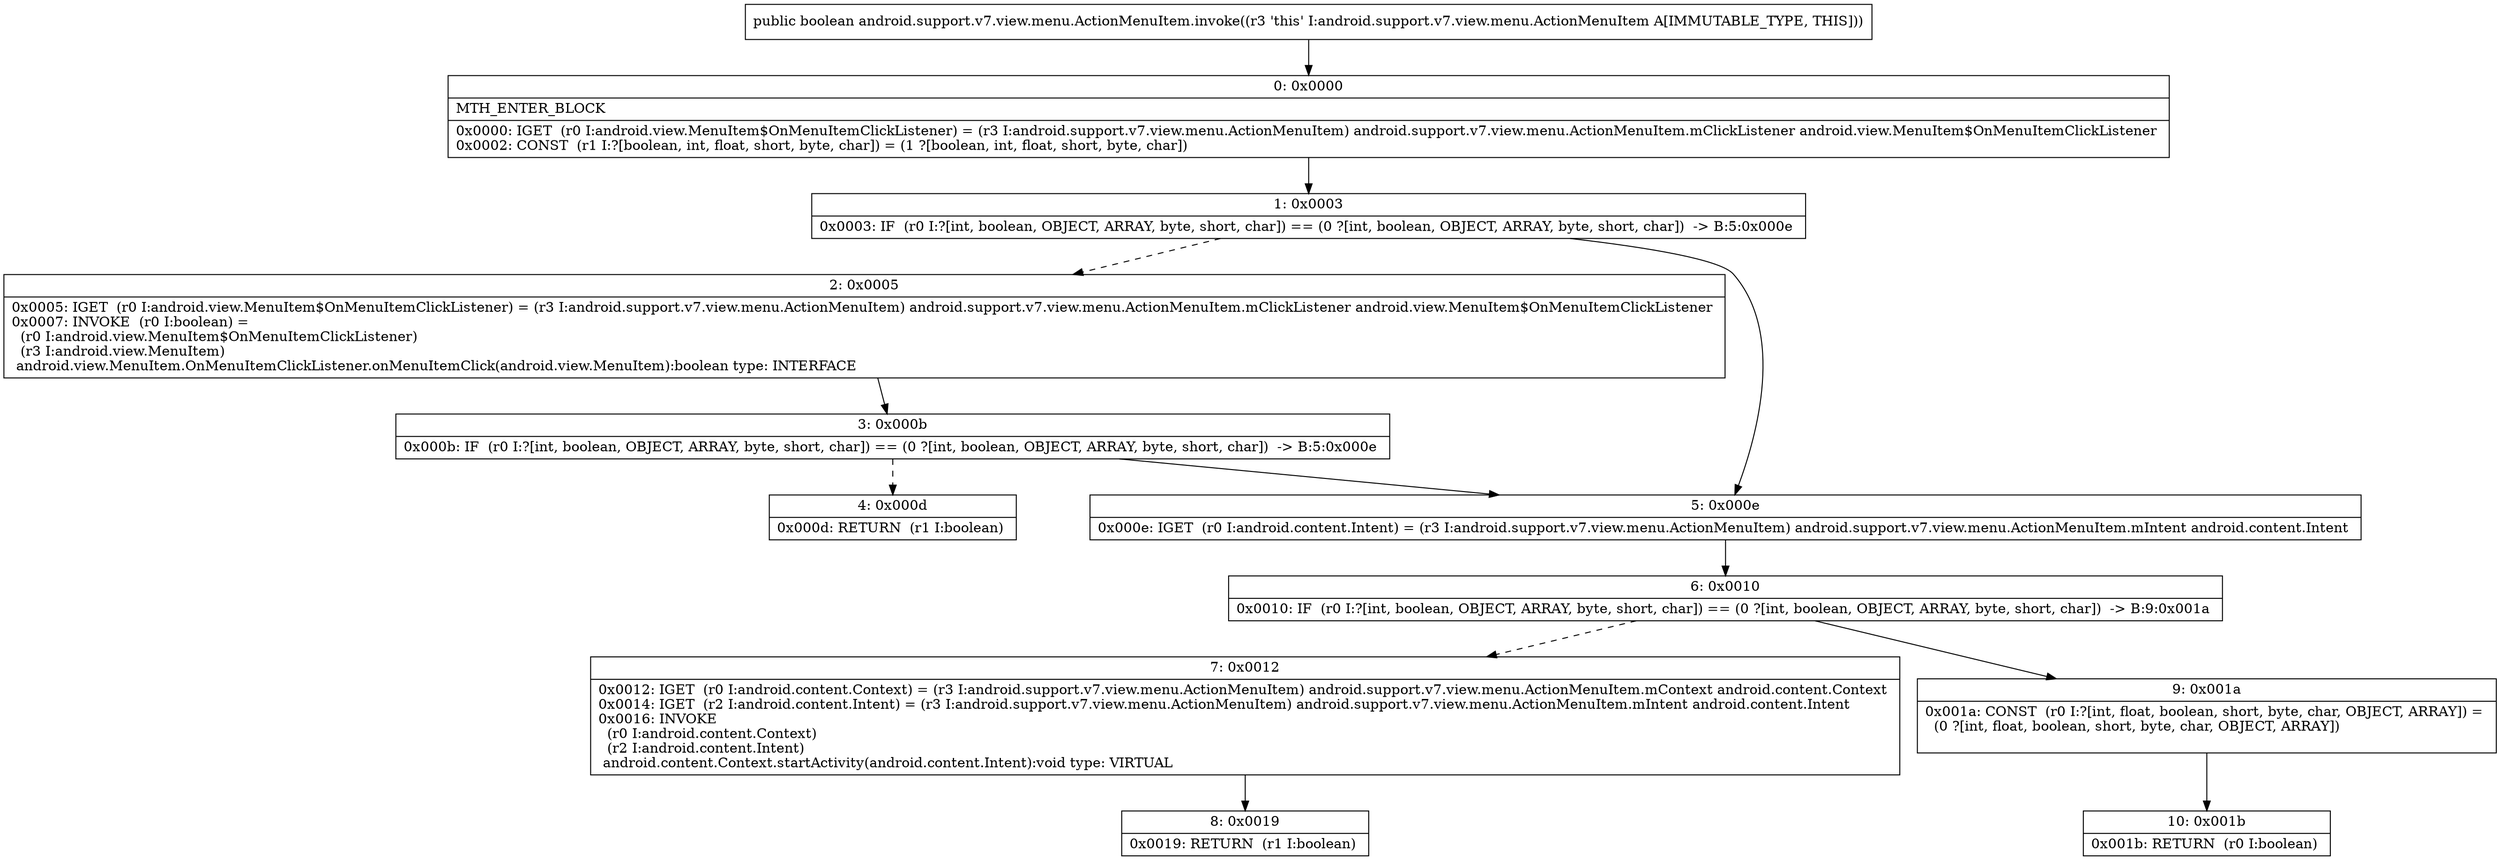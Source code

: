 digraph "CFG forandroid.support.v7.view.menu.ActionMenuItem.invoke()Z" {
Node_0 [shape=record,label="{0\:\ 0x0000|MTH_ENTER_BLOCK\l|0x0000: IGET  (r0 I:android.view.MenuItem$OnMenuItemClickListener) = (r3 I:android.support.v7.view.menu.ActionMenuItem) android.support.v7.view.menu.ActionMenuItem.mClickListener android.view.MenuItem$OnMenuItemClickListener \l0x0002: CONST  (r1 I:?[boolean, int, float, short, byte, char]) = (1 ?[boolean, int, float, short, byte, char]) \l}"];
Node_1 [shape=record,label="{1\:\ 0x0003|0x0003: IF  (r0 I:?[int, boolean, OBJECT, ARRAY, byte, short, char]) == (0 ?[int, boolean, OBJECT, ARRAY, byte, short, char])  \-\> B:5:0x000e \l}"];
Node_2 [shape=record,label="{2\:\ 0x0005|0x0005: IGET  (r0 I:android.view.MenuItem$OnMenuItemClickListener) = (r3 I:android.support.v7.view.menu.ActionMenuItem) android.support.v7.view.menu.ActionMenuItem.mClickListener android.view.MenuItem$OnMenuItemClickListener \l0x0007: INVOKE  (r0 I:boolean) = \l  (r0 I:android.view.MenuItem$OnMenuItemClickListener)\l  (r3 I:android.view.MenuItem)\l android.view.MenuItem.OnMenuItemClickListener.onMenuItemClick(android.view.MenuItem):boolean type: INTERFACE \l}"];
Node_3 [shape=record,label="{3\:\ 0x000b|0x000b: IF  (r0 I:?[int, boolean, OBJECT, ARRAY, byte, short, char]) == (0 ?[int, boolean, OBJECT, ARRAY, byte, short, char])  \-\> B:5:0x000e \l}"];
Node_4 [shape=record,label="{4\:\ 0x000d|0x000d: RETURN  (r1 I:boolean) \l}"];
Node_5 [shape=record,label="{5\:\ 0x000e|0x000e: IGET  (r0 I:android.content.Intent) = (r3 I:android.support.v7.view.menu.ActionMenuItem) android.support.v7.view.menu.ActionMenuItem.mIntent android.content.Intent \l}"];
Node_6 [shape=record,label="{6\:\ 0x0010|0x0010: IF  (r0 I:?[int, boolean, OBJECT, ARRAY, byte, short, char]) == (0 ?[int, boolean, OBJECT, ARRAY, byte, short, char])  \-\> B:9:0x001a \l}"];
Node_7 [shape=record,label="{7\:\ 0x0012|0x0012: IGET  (r0 I:android.content.Context) = (r3 I:android.support.v7.view.menu.ActionMenuItem) android.support.v7.view.menu.ActionMenuItem.mContext android.content.Context \l0x0014: IGET  (r2 I:android.content.Intent) = (r3 I:android.support.v7.view.menu.ActionMenuItem) android.support.v7.view.menu.ActionMenuItem.mIntent android.content.Intent \l0x0016: INVOKE  \l  (r0 I:android.content.Context)\l  (r2 I:android.content.Intent)\l android.content.Context.startActivity(android.content.Intent):void type: VIRTUAL \l}"];
Node_8 [shape=record,label="{8\:\ 0x0019|0x0019: RETURN  (r1 I:boolean) \l}"];
Node_9 [shape=record,label="{9\:\ 0x001a|0x001a: CONST  (r0 I:?[int, float, boolean, short, byte, char, OBJECT, ARRAY]) = \l  (0 ?[int, float, boolean, short, byte, char, OBJECT, ARRAY])\l \l}"];
Node_10 [shape=record,label="{10\:\ 0x001b|0x001b: RETURN  (r0 I:boolean) \l}"];
MethodNode[shape=record,label="{public boolean android.support.v7.view.menu.ActionMenuItem.invoke((r3 'this' I:android.support.v7.view.menu.ActionMenuItem A[IMMUTABLE_TYPE, THIS])) }"];
MethodNode -> Node_0;
Node_0 -> Node_1;
Node_1 -> Node_2[style=dashed];
Node_1 -> Node_5;
Node_2 -> Node_3;
Node_3 -> Node_4[style=dashed];
Node_3 -> Node_5;
Node_5 -> Node_6;
Node_6 -> Node_7[style=dashed];
Node_6 -> Node_9;
Node_7 -> Node_8;
Node_9 -> Node_10;
}

